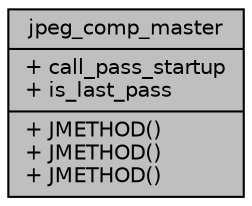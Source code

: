 digraph "jpeg_comp_master"
{
 // INTERACTIVE_SVG=YES
  edge [fontname="Helvetica",fontsize="10",labelfontname="Helvetica",labelfontsize="10"];
  node [fontname="Helvetica",fontsize="10",shape=record];
  Node1 [label="{jpeg_comp_master\n|+ call_pass_startup\l+ is_last_pass\l|+ JMETHOD()\l+ JMETHOD()\l+ JMETHOD()\l}",height=0.2,width=0.4,color="black", fillcolor="grey75", style="filled", fontcolor="black"];
}
